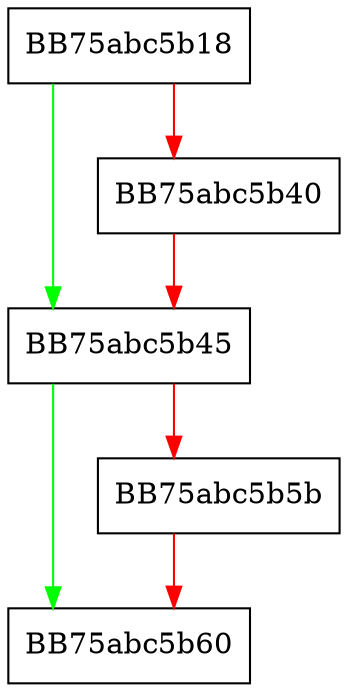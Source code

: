 digraph finalize_eIL_BB {
  node [shape="box"];
  graph [splines=ortho];
  BB75abc5b18 -> BB75abc5b45 [color="green"];
  BB75abc5b18 -> BB75abc5b40 [color="red"];
  BB75abc5b40 -> BB75abc5b45 [color="red"];
  BB75abc5b45 -> BB75abc5b60 [color="green"];
  BB75abc5b45 -> BB75abc5b5b [color="red"];
  BB75abc5b5b -> BB75abc5b60 [color="red"];
}